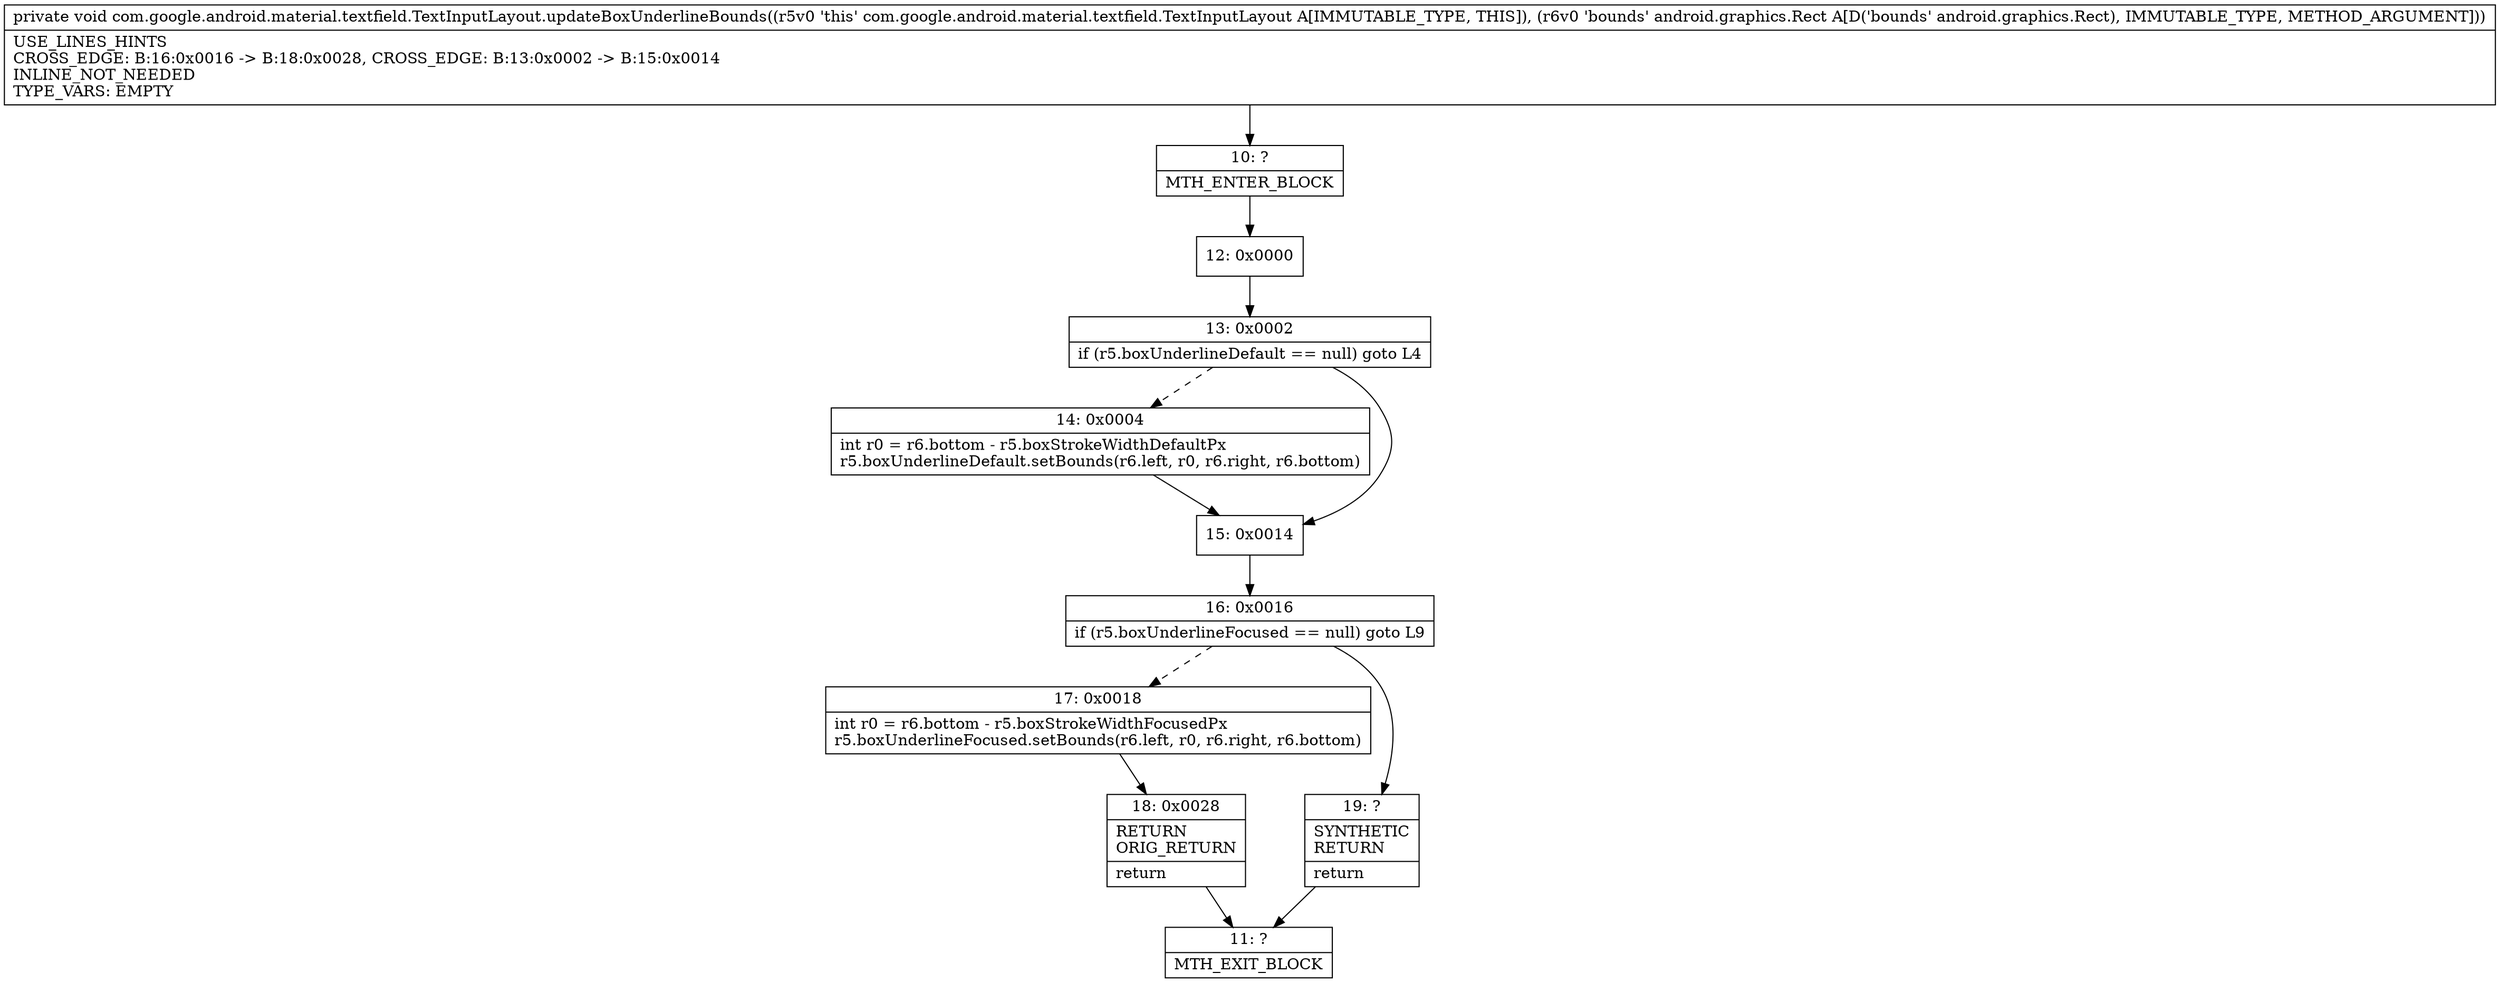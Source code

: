 digraph "CFG forcom.google.android.material.textfield.TextInputLayout.updateBoxUnderlineBounds(Landroid\/graphics\/Rect;)V" {
Node_10 [shape=record,label="{10\:\ ?|MTH_ENTER_BLOCK\l}"];
Node_12 [shape=record,label="{12\:\ 0x0000}"];
Node_13 [shape=record,label="{13\:\ 0x0002|if (r5.boxUnderlineDefault == null) goto L4\l}"];
Node_14 [shape=record,label="{14\:\ 0x0004|int r0 = r6.bottom \- r5.boxStrokeWidthDefaultPx\lr5.boxUnderlineDefault.setBounds(r6.left, r0, r6.right, r6.bottom)\l}"];
Node_15 [shape=record,label="{15\:\ 0x0014}"];
Node_16 [shape=record,label="{16\:\ 0x0016|if (r5.boxUnderlineFocused == null) goto L9\l}"];
Node_17 [shape=record,label="{17\:\ 0x0018|int r0 = r6.bottom \- r5.boxStrokeWidthFocusedPx\lr5.boxUnderlineFocused.setBounds(r6.left, r0, r6.right, r6.bottom)\l}"];
Node_18 [shape=record,label="{18\:\ 0x0028|RETURN\lORIG_RETURN\l|return\l}"];
Node_11 [shape=record,label="{11\:\ ?|MTH_EXIT_BLOCK\l}"];
Node_19 [shape=record,label="{19\:\ ?|SYNTHETIC\lRETURN\l|return\l}"];
MethodNode[shape=record,label="{private void com.google.android.material.textfield.TextInputLayout.updateBoxUnderlineBounds((r5v0 'this' com.google.android.material.textfield.TextInputLayout A[IMMUTABLE_TYPE, THIS]), (r6v0 'bounds' android.graphics.Rect A[D('bounds' android.graphics.Rect), IMMUTABLE_TYPE, METHOD_ARGUMENT]))  | USE_LINES_HINTS\lCROSS_EDGE: B:16:0x0016 \-\> B:18:0x0028, CROSS_EDGE: B:13:0x0002 \-\> B:15:0x0014\lINLINE_NOT_NEEDED\lTYPE_VARS: EMPTY\l}"];
MethodNode -> Node_10;Node_10 -> Node_12;
Node_12 -> Node_13;
Node_13 -> Node_14[style=dashed];
Node_13 -> Node_15;
Node_14 -> Node_15;
Node_15 -> Node_16;
Node_16 -> Node_17[style=dashed];
Node_16 -> Node_19;
Node_17 -> Node_18;
Node_18 -> Node_11;
Node_19 -> Node_11;
}

